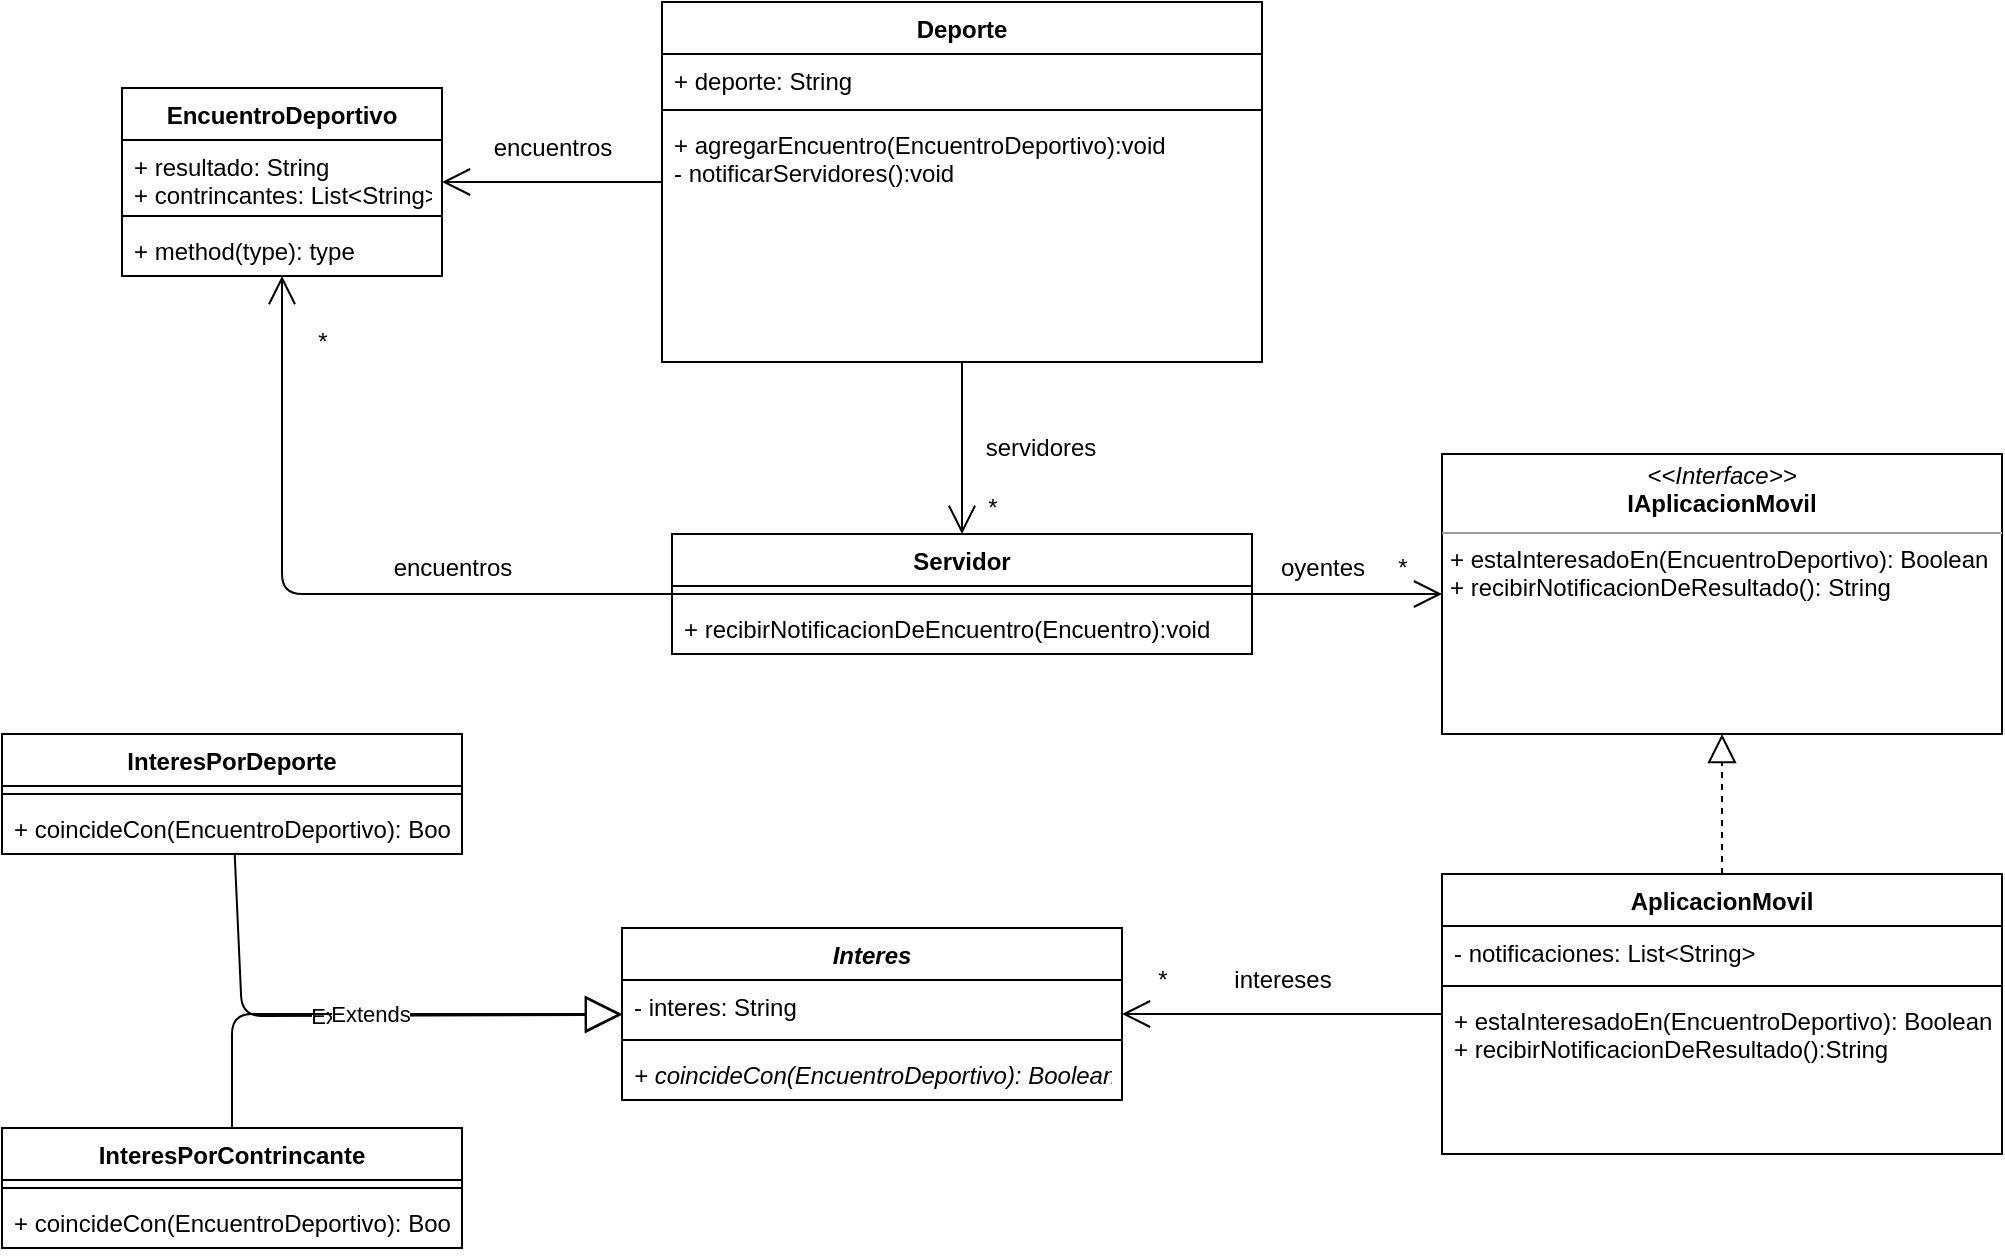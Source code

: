 <mxfile version="13.0.3" type="device"><diagram id="zUqY6I4UsfvjK958plI1" name="Page-1"><mxGraphModel dx="1086" dy="806" grid="1" gridSize="10" guides="1" tooltips="1" connect="1" arrows="1" fold="1" page="1" pageScale="1" pageWidth="1169" pageHeight="827" math="0" shadow="0"><root><mxCell id="0"/><mxCell id="1" parent="0"/><mxCell id="rlQPNCtvc6PbBoJh1pP9-1" value="EncuentroDeportivo&#10;" style="swimlane;fontStyle=1;align=center;verticalAlign=top;childLayout=stackLayout;horizontal=1;startSize=26;horizontalStack=0;resizeParent=1;resizeParentMax=0;resizeLast=0;collapsible=1;marginBottom=0;" parent="1" vertex="1"><mxGeometry x="150" y="150" width="160" height="94" as="geometry"/></mxCell><mxCell id="rlQPNCtvc6PbBoJh1pP9-2" value="+ resultado: String&#10;+ contrincantes: List&lt;String&gt;&#10;" style="text;strokeColor=none;fillColor=none;align=left;verticalAlign=top;spacingLeft=4;spacingRight=4;overflow=hidden;rotatable=0;points=[[0,0.5],[1,0.5]];portConstraint=eastwest;" parent="rlQPNCtvc6PbBoJh1pP9-1" vertex="1"><mxGeometry y="26" width="160" height="34" as="geometry"/></mxCell><mxCell id="rlQPNCtvc6PbBoJh1pP9-3" value="" style="line;strokeWidth=1;fillColor=none;align=left;verticalAlign=middle;spacingTop=-1;spacingLeft=3;spacingRight=3;rotatable=0;labelPosition=right;points=[];portConstraint=eastwest;" parent="rlQPNCtvc6PbBoJh1pP9-1" vertex="1"><mxGeometry y="60" width="160" height="8" as="geometry"/></mxCell><mxCell id="rlQPNCtvc6PbBoJh1pP9-4" value="+ method(type): type" style="text;strokeColor=none;fillColor=none;align=left;verticalAlign=top;spacingLeft=4;spacingRight=4;overflow=hidden;rotatable=0;points=[[0,0.5],[1,0.5]];portConstraint=eastwest;" parent="rlQPNCtvc6PbBoJh1pP9-1" vertex="1"><mxGeometry y="68" width="160" height="26" as="geometry"/></mxCell><mxCell id="rlQPNCtvc6PbBoJh1pP9-17" value="" style="endArrow=open;endFill=1;endSize=12;html=1;" parent="1" source="rlQPNCtvc6PbBoJh1pP9-5" target="rlQPNCtvc6PbBoJh1pP9-1" edge="1"><mxGeometry width="160" relative="1" as="geometry"><mxPoint x="350" y="80" as="sourcePoint"/><mxPoint x="510" y="80" as="targetPoint"/></mxGeometry></mxCell><mxCell id="rlQPNCtvc6PbBoJh1pP9-22" value="" style="endArrow=open;endFill=1;endSize=12;html=1;" parent="1" source="rlQPNCtvc6PbBoJh1pP9-5" target="rlQPNCtvc6PbBoJh1pP9-18" edge="1"><mxGeometry width="160" relative="1" as="geometry"><mxPoint x="820" y="240" as="sourcePoint"/><mxPoint x="980" y="240" as="targetPoint"/></mxGeometry></mxCell><mxCell id="rlQPNCtvc6PbBoJh1pP9-23" value="&lt;p style=&quot;margin: 0px ; margin-top: 4px ; text-align: center&quot;&gt;&lt;i&gt;&amp;lt;&amp;lt;Interface&amp;gt;&amp;gt;&lt;/i&gt;&lt;br&gt;&lt;b&gt;IAplicacionMovil&lt;/b&gt;&lt;/p&gt;&lt;hr size=&quot;1&quot;&gt;&lt;p style=&quot;margin: 0px ; margin-left: 4px&quot;&gt;+ estaInteresadoEn(EncuentroDeportivo): Boolean&lt;br&gt;&lt;/p&gt;&lt;p style=&quot;margin: 0px ; margin-left: 4px&quot;&gt;+ recibirNotificacionDeResultado(): String&lt;/p&gt;" style="verticalAlign=top;align=left;overflow=fill;fontSize=12;fontFamily=Helvetica;html=1;" parent="1" vertex="1"><mxGeometry x="810" y="333" width="280" height="140" as="geometry"/></mxCell><mxCell id="rlQPNCtvc6PbBoJh1pP9-24" value="" style="endArrow=open;endFill=1;endSize=12;html=1;" parent="1" source="rlQPNCtvc6PbBoJh1pP9-18" target="rlQPNCtvc6PbBoJh1pP9-23" edge="1"><mxGeometry width="160" relative="1" as="geometry"><mxPoint x="790" y="240" as="sourcePoint"/><mxPoint x="950" y="240" as="targetPoint"/></mxGeometry></mxCell><mxCell id="rlQPNCtvc6PbBoJh1pP9-26" value="" style="endArrow=block;dashed=1;endFill=0;endSize=12;html=1;" parent="1" source="rlQPNCtvc6PbBoJh1pP9-13" target="rlQPNCtvc6PbBoJh1pP9-23" edge="1"><mxGeometry width="160" relative="1" as="geometry"><mxPoint x="1140" y="490" as="sourcePoint"/><mxPoint x="1300" y="490" as="targetPoint"/></mxGeometry></mxCell><mxCell id="rlQPNCtvc6PbBoJh1pP9-39" value="" style="endArrow=open;endFill=1;endSize=12;html=1;" parent="1" source="rlQPNCtvc6PbBoJh1pP9-13" target="rlQPNCtvc6PbBoJh1pP9-27" edge="1"><mxGeometry width="160" relative="1" as="geometry"><mxPoint x="940" y="540" as="sourcePoint"/><mxPoint x="1100" y="540" as="targetPoint"/></mxGeometry></mxCell><mxCell id="rlQPNCtvc6PbBoJh1pP9-40" value="Extends" style="endArrow=block;endSize=16;endFill=0;html=1;" parent="1" source="rlQPNCtvc6PbBoJh1pP9-31" target="rlQPNCtvc6PbBoJh1pP9-27" edge="1"><mxGeometry width="160" relative="1" as="geometry"><mxPoint x="330" y="510" as="sourcePoint"/><mxPoint x="450" y="430" as="targetPoint"/><Array as="points"><mxPoint x="210" y="614"/></Array></mxGeometry></mxCell><mxCell id="rlQPNCtvc6PbBoJh1pP9-41" value="Extends" style="endArrow=block;endSize=16;endFill=0;html=1;" parent="1" source="rlQPNCtvc6PbBoJh1pP9-35" target="rlQPNCtvc6PbBoJh1pP9-27" edge="1"><mxGeometry width="160" relative="1" as="geometry"><mxPoint x="480" y="750" as="sourcePoint"/><mxPoint x="640" y="750" as="targetPoint"/><Array as="points"><mxPoint x="205" y="613"/></Array></mxGeometry></mxCell><mxCell id="rlQPNCtvc6PbBoJh1pP9-42" value="" style="endArrow=open;endFill=1;endSize=12;html=1;" parent="1" source="rlQPNCtvc6PbBoJh1pP9-18" target="rlQPNCtvc6PbBoJh1pP9-1" edge="1"><mxGeometry width="160" relative="1" as="geometry"><mxPoint x="70" y="380" as="sourcePoint"/><mxPoint x="230" y="380" as="targetPoint"/><Array as="points"><mxPoint x="230" y="403"/></Array></mxGeometry></mxCell><mxCell id="rlQPNCtvc6PbBoJh1pP9-27" value="Interes" style="swimlane;fontStyle=3;align=center;verticalAlign=top;childLayout=stackLayout;horizontal=1;startSize=26;horizontalStack=0;resizeParent=1;resizeParentMax=0;resizeLast=0;collapsible=1;marginBottom=0;" parent="1" vertex="1"><mxGeometry x="400" y="570" width="250" height="86" as="geometry"/></mxCell><mxCell id="rlQPNCtvc6PbBoJh1pP9-28" value="- interes: String" style="text;strokeColor=none;fillColor=none;align=left;verticalAlign=top;spacingLeft=4;spacingRight=4;overflow=hidden;rotatable=0;points=[[0,0.5],[1,0.5]];portConstraint=eastwest;" parent="rlQPNCtvc6PbBoJh1pP9-27" vertex="1"><mxGeometry y="26" width="250" height="26" as="geometry"/></mxCell><mxCell id="rlQPNCtvc6PbBoJh1pP9-29" value="" style="line;strokeWidth=1;fillColor=none;align=left;verticalAlign=middle;spacingTop=-1;spacingLeft=3;spacingRight=3;rotatable=0;labelPosition=right;points=[];portConstraint=eastwest;" parent="rlQPNCtvc6PbBoJh1pP9-27" vertex="1"><mxGeometry y="52" width="250" height="8" as="geometry"/></mxCell><mxCell id="rlQPNCtvc6PbBoJh1pP9-30" value="+ coincideCon(EncuentroDeportivo): Boolean" style="text;strokeColor=none;fillColor=none;align=left;verticalAlign=top;spacingLeft=4;spacingRight=4;overflow=hidden;rotatable=0;points=[[0,0.5],[1,0.5]];portConstraint=eastwest;fontStyle=2" parent="rlQPNCtvc6PbBoJh1pP9-27" vertex="1"><mxGeometry y="60" width="250" height="26" as="geometry"/></mxCell><mxCell id="rlQPNCtvc6PbBoJh1pP9-5" value="Deporte" style="swimlane;fontStyle=1;align=center;verticalAlign=top;childLayout=stackLayout;horizontal=1;startSize=26;horizontalStack=0;resizeParent=1;resizeParentMax=0;resizeLast=0;collapsible=1;marginBottom=0;" parent="1" vertex="1"><mxGeometry x="420" y="107" width="300" height="180" as="geometry"/></mxCell><mxCell id="rlQPNCtvc6PbBoJh1pP9-6" value="+ deporte: String&#10;" style="text;strokeColor=none;fillColor=none;align=left;verticalAlign=top;spacingLeft=4;spacingRight=4;overflow=hidden;rotatable=0;points=[[0,0.5],[1,0.5]];portConstraint=eastwest;" parent="rlQPNCtvc6PbBoJh1pP9-5" vertex="1"><mxGeometry y="26" width="300" height="24" as="geometry"/></mxCell><mxCell id="rlQPNCtvc6PbBoJh1pP9-7" value="" style="line;strokeWidth=1;fillColor=none;align=left;verticalAlign=middle;spacingTop=-1;spacingLeft=3;spacingRight=3;rotatable=0;labelPosition=right;points=[];portConstraint=eastwest;" parent="rlQPNCtvc6PbBoJh1pP9-5" vertex="1"><mxGeometry y="50" width="300" height="8" as="geometry"/></mxCell><mxCell id="rlQPNCtvc6PbBoJh1pP9-8" value="+ agregarEncuentro(EncuentroDeportivo):void&#10;- notificarServidores():void" style="text;strokeColor=none;fillColor=none;align=left;verticalAlign=top;spacingLeft=4;spacingRight=4;overflow=hidden;rotatable=0;points=[[0,0.5],[1,0.5]];portConstraint=eastwest;" parent="rlQPNCtvc6PbBoJh1pP9-5" vertex="1"><mxGeometry y="58" width="300" height="122" as="geometry"/></mxCell><mxCell id="rlQPNCtvc6PbBoJh1pP9-13" value="AplicacionMovil" style="swimlane;fontStyle=1;align=center;verticalAlign=top;childLayout=stackLayout;horizontal=1;startSize=26;horizontalStack=0;resizeParent=1;resizeParentMax=0;resizeLast=0;collapsible=1;marginBottom=0;" parent="1" vertex="1"><mxGeometry x="810" y="543" width="280" height="140" as="geometry"/></mxCell><mxCell id="rlQPNCtvc6PbBoJh1pP9-14" value="- notificaciones: List&lt;String&gt;" style="text;strokeColor=none;fillColor=none;align=left;verticalAlign=top;spacingLeft=4;spacingRight=4;overflow=hidden;rotatable=0;points=[[0,0.5],[1,0.5]];portConstraint=eastwest;" parent="rlQPNCtvc6PbBoJh1pP9-13" vertex="1"><mxGeometry y="26" width="280" height="26" as="geometry"/></mxCell><mxCell id="rlQPNCtvc6PbBoJh1pP9-15" value="" style="line;strokeWidth=1;fillColor=none;align=left;verticalAlign=middle;spacingTop=-1;spacingLeft=3;spacingRight=3;rotatable=0;labelPosition=right;points=[];portConstraint=eastwest;" parent="rlQPNCtvc6PbBoJh1pP9-13" vertex="1"><mxGeometry y="52" width="280" height="8" as="geometry"/></mxCell><mxCell id="rlQPNCtvc6PbBoJh1pP9-16" value="+ estaInteresadoEn(EncuentroDeportivo): Boolean&#10;+ recibirNotificacionDeResultado():String" style="text;strokeColor=none;fillColor=none;align=left;verticalAlign=top;spacingLeft=4;spacingRight=4;overflow=hidden;rotatable=0;points=[[0,0.5],[1,0.5]];portConstraint=eastwest;" parent="rlQPNCtvc6PbBoJh1pP9-13" vertex="1"><mxGeometry y="60" width="280" height="80" as="geometry"/></mxCell><mxCell id="rlQPNCtvc6PbBoJh1pP9-44" value="intereses" style="text;html=1;align=center;verticalAlign=middle;resizable=0;points=[];autosize=1;" parent="1" vertex="1"><mxGeometry x="700" y="586" width="60" height="20" as="geometry"/></mxCell><mxCell id="rlQPNCtvc6PbBoJh1pP9-45" value="*" style="text;html=1;align=center;verticalAlign=middle;resizable=0;points=[];autosize=1;" parent="1" vertex="1"><mxGeometry x="660" y="586" width="20" height="20" as="geometry"/></mxCell><mxCell id="rlQPNCtvc6PbBoJh1pP9-35" value="InteresPorContrincante" style="swimlane;fontStyle=1;align=center;verticalAlign=top;childLayout=stackLayout;horizontal=1;startSize=26;horizontalStack=0;resizeParent=1;resizeParentMax=0;resizeLast=0;collapsible=1;marginBottom=0;" parent="1" vertex="1"><mxGeometry x="90" y="670" width="230" height="60" as="geometry"/></mxCell><mxCell id="rlQPNCtvc6PbBoJh1pP9-37" value="" style="line;strokeWidth=1;fillColor=none;align=left;verticalAlign=middle;spacingTop=-1;spacingLeft=3;spacingRight=3;rotatable=0;labelPosition=right;points=[];portConstraint=eastwest;" parent="rlQPNCtvc6PbBoJh1pP9-35" vertex="1"><mxGeometry y="26" width="230" height="8" as="geometry"/></mxCell><mxCell id="rlQPNCtvc6PbBoJh1pP9-38" value="+ coincideCon(EncuentroDeportivo): Boolean" style="text;strokeColor=none;fillColor=none;align=left;verticalAlign=top;spacingLeft=4;spacingRight=4;overflow=hidden;rotatable=0;points=[[0,0.5],[1,0.5]];portConstraint=eastwest;" parent="rlQPNCtvc6PbBoJh1pP9-35" vertex="1"><mxGeometry y="34" width="230" height="26" as="geometry"/></mxCell><mxCell id="rlQPNCtvc6PbBoJh1pP9-31" value="InteresPorDeporte" style="swimlane;fontStyle=1;align=center;verticalAlign=top;childLayout=stackLayout;horizontal=1;startSize=26;horizontalStack=0;resizeParent=1;resizeParentMax=0;resizeLast=0;collapsible=1;marginBottom=0;" parent="1" vertex="1"><mxGeometry x="90" y="473" width="230" height="60" as="geometry"/></mxCell><mxCell id="rlQPNCtvc6PbBoJh1pP9-33" value="" style="line;strokeWidth=1;fillColor=none;align=left;verticalAlign=middle;spacingTop=-1;spacingLeft=3;spacingRight=3;rotatable=0;labelPosition=right;points=[];portConstraint=eastwest;" parent="rlQPNCtvc6PbBoJh1pP9-31" vertex="1"><mxGeometry y="26" width="230" height="8" as="geometry"/></mxCell><mxCell id="rlQPNCtvc6PbBoJh1pP9-34" value="+ coincideCon(EncuentroDeportivo): Boolean" style="text;strokeColor=none;fillColor=none;align=left;verticalAlign=top;spacingLeft=4;spacingRight=4;overflow=hidden;rotatable=0;points=[[0,0.5],[1,0.5]];portConstraint=eastwest;" parent="rlQPNCtvc6PbBoJh1pP9-31" vertex="1"><mxGeometry y="34" width="230" height="26" as="geometry"/></mxCell><mxCell id="rlQPNCtvc6PbBoJh1pP9-18" value="Servidor" style="swimlane;fontStyle=1;align=center;verticalAlign=top;childLayout=stackLayout;horizontal=1;startSize=26;horizontalStack=0;resizeParent=1;resizeParentMax=0;resizeLast=0;collapsible=1;marginBottom=0;" parent="1" vertex="1"><mxGeometry x="425" y="373" width="290" height="60" as="geometry"/></mxCell><mxCell id="rlQPNCtvc6PbBoJh1pP9-20" value="" style="line;strokeWidth=1;fillColor=none;align=left;verticalAlign=middle;spacingTop=-1;spacingLeft=3;spacingRight=3;rotatable=0;labelPosition=right;points=[];portConstraint=eastwest;" parent="rlQPNCtvc6PbBoJh1pP9-18" vertex="1"><mxGeometry y="26" width="290" height="8" as="geometry"/></mxCell><mxCell id="rlQPNCtvc6PbBoJh1pP9-21" value="+ recibirNotificacionDeEncuentro(Encuentro):void" style="text;strokeColor=none;fillColor=none;align=left;verticalAlign=top;spacingLeft=4;spacingRight=4;overflow=hidden;rotatable=0;points=[[0,0.5],[1,0.5]];portConstraint=eastwest;" parent="rlQPNCtvc6PbBoJh1pP9-18" vertex="1"><mxGeometry y="34" width="290" height="26" as="geometry"/></mxCell><mxCell id="rlQPNCtvc6PbBoJh1pP9-46" value="encuentros" style="text;html=1;align=center;verticalAlign=middle;resizable=0;points=[];autosize=1;" parent="1" vertex="1"><mxGeometry x="280" y="380" width="70" height="20" as="geometry"/></mxCell><mxCell id="rlQPNCtvc6PbBoJh1pP9-47" value="*" style="text;html=1;align=center;verticalAlign=middle;resizable=0;points=[];autosize=1;" parent="1" vertex="1"><mxGeometry x="240" y="267" width="20" height="20" as="geometry"/></mxCell><mxCell id="rlQPNCtvc6PbBoJh1pP9-48" value="servidores" style="text;html=1;align=center;verticalAlign=middle;resizable=0;points=[];autosize=1;" parent="1" vertex="1"><mxGeometry x="574" y="320" width="70" height="20" as="geometry"/></mxCell><mxCell id="rlQPNCtvc6PbBoJh1pP9-49" value="*" style="text;html=1;align=center;verticalAlign=middle;resizable=0;points=[];autosize=1;" parent="1" vertex="1"><mxGeometry x="575" y="350" width="20" height="20" as="geometry"/></mxCell><mxCell id="rlQPNCtvc6PbBoJh1pP9-50" value="oyentes" style="text;html=1;align=center;verticalAlign=middle;resizable=0;points=[];autosize=1;" parent="1" vertex="1"><mxGeometry x="720" y="380" width="60" height="20" as="geometry"/></mxCell><mxCell id="rlQPNCtvc6PbBoJh1pP9-51" value="*" style="text;html=1;align=center;verticalAlign=middle;resizable=0;points=[];autosize=1;" parent="1" vertex="1"><mxGeometry x="780" y="380" width="20" height="20" as="geometry"/></mxCell><mxCell id="rlQPNCtvc6PbBoJh1pP9-52" value="encuentros" style="text;html=1;align=center;verticalAlign=middle;resizable=0;points=[];autosize=1;" parent="1" vertex="1"><mxGeometry x="330" y="170" width="70" height="20" as="geometry"/></mxCell></root></mxGraphModel></diagram></mxfile>